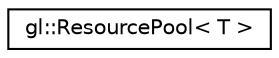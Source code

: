 digraph "Graphical Class Hierarchy"
{
 // LATEX_PDF_SIZE
  edge [fontname="Helvetica",fontsize="10",labelfontname="Helvetica",labelfontsize="10"];
  node [fontname="Helvetica",fontsize="10",shape=record];
  rankdir="LR";
  Node0 [label="gl::ResourcePool\< T \>",height=0.2,width=0.4,color="black", fillcolor="white", style="filled",URL="$classgl_1_1ResourcePool.html",tooltip=" "];
}
